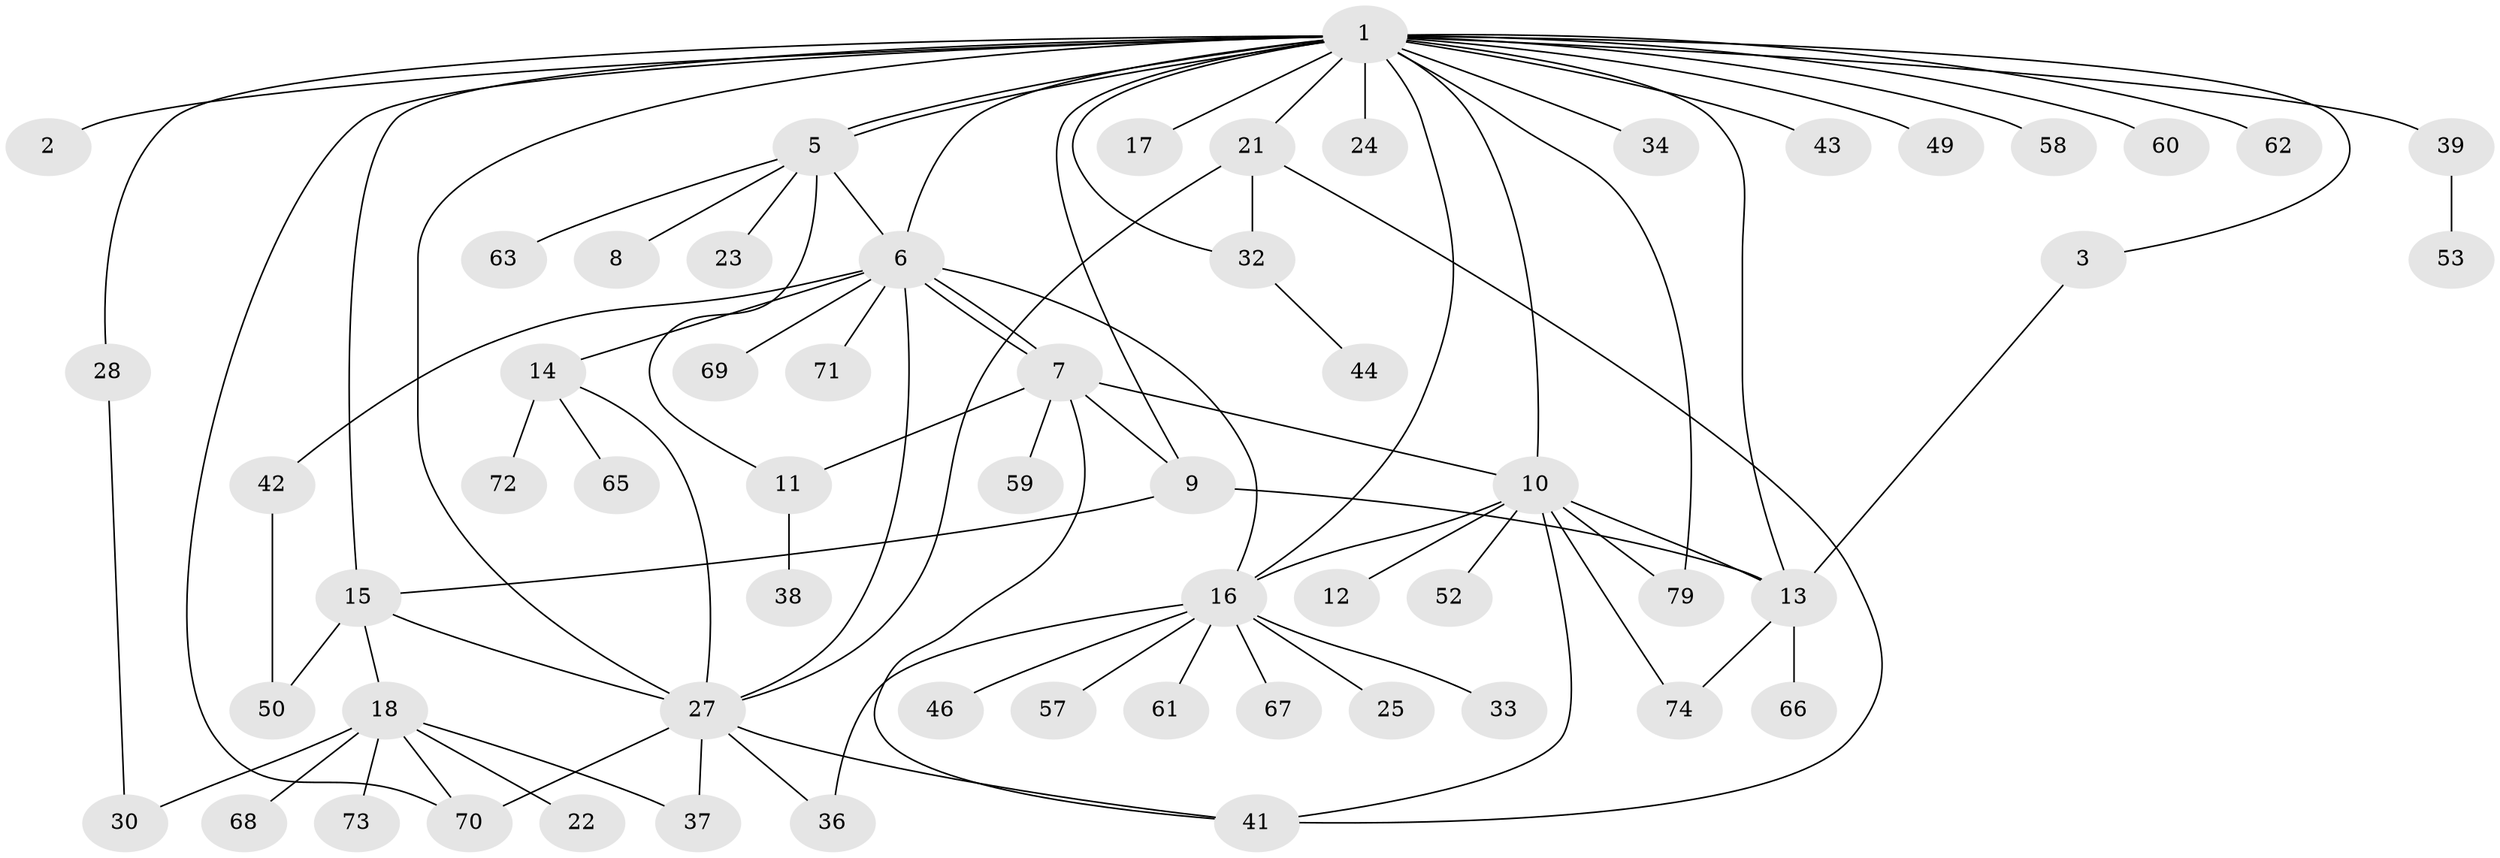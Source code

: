 // original degree distribution, {25: 0.0125, 1: 0.475, 2: 0.2125, 8: 0.025, 9: 0.0125, 7: 0.0625, 4: 0.0875, 3: 0.075, 5: 0.0375}
// Generated by graph-tools (version 1.1) at 2025/11/02/27/25 16:11:09]
// undirected, 59 vertices, 86 edges
graph export_dot {
graph [start="1"]
  node [color=gray90,style=filled];
  1 [super="+55"];
  2;
  3 [super="+4"];
  5 [super="+40"];
  6 [super="+19"];
  7 [super="+31"];
  8;
  9;
  10 [super="+20"];
  11;
  12;
  13 [super="+77"];
  14 [super="+47"];
  15 [super="+45"];
  16 [super="+29"];
  17;
  18 [super="+35"];
  21 [super="+51"];
  22 [super="+26"];
  23;
  24;
  25;
  27 [super="+48"];
  28;
  30 [super="+56"];
  32;
  33;
  34;
  36 [super="+54"];
  37;
  38;
  39 [super="+80"];
  41 [super="+78"];
  42;
  43 [super="+64"];
  44;
  46;
  49;
  50;
  52;
  53;
  57;
  58 [super="+75"];
  59;
  60 [super="+76"];
  61;
  62;
  63;
  65;
  66;
  67;
  68;
  69;
  70;
  71;
  72;
  73;
  74;
  79;
  1 -- 2;
  1 -- 3;
  1 -- 5;
  1 -- 5;
  1 -- 6;
  1 -- 9;
  1 -- 16;
  1 -- 17;
  1 -- 21;
  1 -- 24;
  1 -- 28;
  1 -- 32;
  1 -- 34;
  1 -- 39;
  1 -- 43;
  1 -- 49;
  1 -- 58;
  1 -- 60;
  1 -- 62;
  1 -- 70;
  1 -- 79;
  1 -- 13;
  1 -- 15;
  1 -- 27;
  1 -- 10;
  3 -- 13;
  5 -- 8;
  5 -- 11;
  5 -- 23;
  5 -- 63;
  5 -- 6;
  6 -- 7;
  6 -- 7;
  6 -- 14;
  6 -- 16 [weight=2];
  6 -- 69;
  6 -- 71;
  6 -- 42;
  6 -- 27;
  7 -- 10;
  7 -- 11;
  7 -- 41;
  7 -- 59;
  7 -- 9;
  9 -- 13;
  9 -- 15;
  10 -- 12;
  10 -- 16;
  10 -- 41;
  10 -- 74;
  10 -- 79;
  10 -- 52;
  10 -- 13;
  11 -- 38;
  13 -- 66;
  13 -- 74;
  14 -- 27;
  14 -- 65;
  14 -- 72;
  15 -- 18;
  15 -- 27;
  15 -- 50;
  16 -- 25;
  16 -- 46;
  16 -- 57;
  16 -- 33;
  16 -- 67;
  16 -- 36;
  16 -- 61;
  18 -- 22;
  18 -- 30;
  18 -- 70;
  18 -- 73;
  18 -- 68;
  18 -- 37;
  21 -- 32;
  21 -- 41;
  21 -- 27;
  27 -- 37;
  27 -- 70;
  27 -- 41;
  27 -- 36;
  28 -- 30;
  32 -- 44;
  39 -- 53;
  42 -- 50;
}
